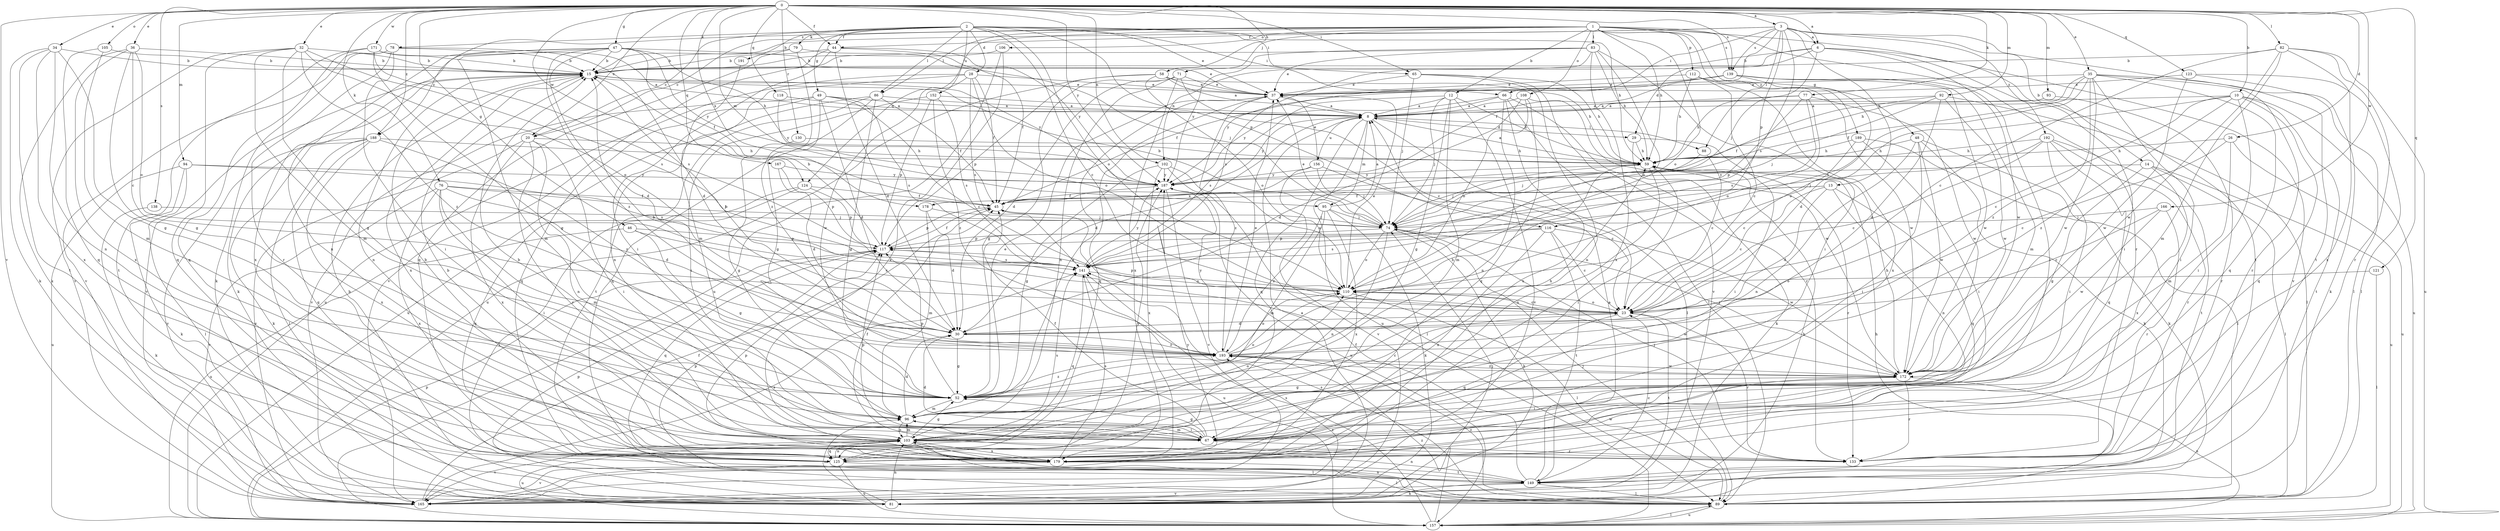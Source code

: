 strict digraph  {
0;
1;
2;
3;
6;
8;
10;
12;
13;
14;
15;
20;
23;
26;
28;
29;
30;
32;
34;
35;
36;
37;
44;
45;
46;
47;
48;
49;
52;
58;
59;
65;
66;
67;
71;
74;
76;
77;
78;
79;
81;
82;
83;
86;
88;
89;
92;
93;
94;
95;
96;
102;
103;
105;
106;
108;
110;
112;
116;
117;
118;
121;
123;
124;
125;
130;
133;
138;
139;
141;
149;
152;
156;
157;
165;
166;
167;
171;
172;
178;
179;
187;
188;
189;
191;
192;
193;
0 -> 3  [label=a];
0 -> 6  [label=a];
0 -> 10  [label=b];
0 -> 20  [label=c];
0 -> 26  [label=d];
0 -> 32  [label=e];
0 -> 34  [label=e];
0 -> 35  [label=e];
0 -> 36  [label=e];
0 -> 44  [label=f];
0 -> 46  [label=g];
0 -> 47  [label=g];
0 -> 58  [label=h];
0 -> 65  [label=i];
0 -> 76  [label=k];
0 -> 77  [label=k];
0 -> 82  [label=l];
0 -> 92  [label=m];
0 -> 93  [label=m];
0 -> 94  [label=m];
0 -> 95  [label=m];
0 -> 102  [label=n];
0 -> 105  [label=o];
0 -> 118  [label=q];
0 -> 121  [label=q];
0 -> 123  [label=q];
0 -> 124  [label=q];
0 -> 130  [label=r];
0 -> 138  [label=s];
0 -> 139  [label=s];
0 -> 165  [label=v];
0 -> 166  [label=w];
0 -> 167  [label=w];
0 -> 171  [label=w];
0 -> 178  [label=x];
0 -> 187  [label=y];
0 -> 188  [label=z];
1 -> 12  [label=b];
1 -> 20  [label=c];
1 -> 48  [label=g];
1 -> 59  [label=h];
1 -> 71  [label=j];
1 -> 83  [label=l];
1 -> 86  [label=l];
1 -> 106  [label=o];
1 -> 108  [label=o];
1 -> 110  [label=o];
1 -> 112  [label=p];
1 -> 124  [label=q];
1 -> 133  [label=r];
1 -> 139  [label=s];
1 -> 149  [label=t];
1 -> 188  [label=z];
1 -> 189  [label=z];
2 -> 20  [label=c];
2 -> 23  [label=c];
2 -> 28  [label=d];
2 -> 37  [label=e];
2 -> 44  [label=f];
2 -> 49  [label=g];
2 -> 59  [label=h];
2 -> 65  [label=i];
2 -> 66  [label=i];
2 -> 78  [label=k];
2 -> 79  [label=k];
2 -> 86  [label=l];
2 -> 110  [label=o];
2 -> 116  [label=p];
2 -> 152  [label=u];
2 -> 191  [label=z];
3 -> 6  [label=a];
3 -> 13  [label=b];
3 -> 14  [label=b];
3 -> 15  [label=b];
3 -> 44  [label=f];
3 -> 45  [label=f];
3 -> 66  [label=i];
3 -> 88  [label=l];
3 -> 116  [label=p];
3 -> 139  [label=s];
3 -> 141  [label=s];
3 -> 149  [label=t];
3 -> 192  [label=z];
6 -> 15  [label=b];
6 -> 29  [label=d];
6 -> 67  [label=i];
6 -> 74  [label=j];
6 -> 102  [label=n];
6 -> 165  [label=v];
6 -> 172  [label=w];
8 -> 29  [label=d];
8 -> 30  [label=d];
8 -> 88  [label=l];
8 -> 89  [label=l];
8 -> 95  [label=m];
8 -> 125  [label=q];
8 -> 156  [label=u];
8 -> 157  [label=u];
8 -> 187  [label=y];
10 -> 8  [label=a];
10 -> 23  [label=c];
10 -> 67  [label=i];
10 -> 110  [label=o];
10 -> 125  [label=q];
10 -> 149  [label=t];
10 -> 157  [label=u];
10 -> 193  [label=z];
12 -> 8  [label=a];
12 -> 52  [label=g];
12 -> 59  [label=h];
12 -> 74  [label=j];
12 -> 96  [label=m];
12 -> 141  [label=s];
12 -> 165  [label=v];
13 -> 23  [label=c];
13 -> 30  [label=d];
13 -> 45  [label=f];
13 -> 103  [label=n];
13 -> 125  [label=q];
13 -> 178  [label=x];
14 -> 52  [label=g];
14 -> 89  [label=l];
14 -> 157  [label=u];
14 -> 179  [label=x];
14 -> 187  [label=y];
15 -> 37  [label=e];
15 -> 81  [label=k];
15 -> 103  [label=n];
15 -> 165  [label=v];
15 -> 179  [label=x];
15 -> 187  [label=y];
20 -> 59  [label=h];
20 -> 67  [label=i];
20 -> 103  [label=n];
20 -> 133  [label=r];
20 -> 165  [label=v];
20 -> 179  [label=x];
23 -> 30  [label=d];
23 -> 110  [label=o];
23 -> 125  [label=q];
23 -> 133  [label=r];
23 -> 149  [label=t];
26 -> 23  [label=c];
26 -> 59  [label=h];
26 -> 96  [label=m];
26 -> 157  [label=u];
28 -> 37  [label=e];
28 -> 45  [label=f];
28 -> 103  [label=n];
28 -> 110  [label=o];
28 -> 141  [label=s];
28 -> 157  [label=u];
28 -> 172  [label=w];
29 -> 59  [label=h];
29 -> 67  [label=i];
29 -> 81  [label=k];
30 -> 15  [label=b];
30 -> 52  [label=g];
30 -> 193  [label=z];
32 -> 15  [label=b];
32 -> 52  [label=g];
32 -> 96  [label=m];
32 -> 110  [label=o];
32 -> 125  [label=q];
32 -> 141  [label=s];
32 -> 165  [label=v];
32 -> 193  [label=z];
34 -> 15  [label=b];
34 -> 52  [label=g];
34 -> 81  [label=k];
34 -> 103  [label=n];
34 -> 149  [label=t];
34 -> 179  [label=x];
35 -> 37  [label=e];
35 -> 45  [label=f];
35 -> 59  [label=h];
35 -> 67  [label=i];
35 -> 89  [label=l];
35 -> 125  [label=q];
35 -> 133  [label=r];
35 -> 141  [label=s];
35 -> 172  [label=w];
35 -> 193  [label=z];
36 -> 15  [label=b];
36 -> 23  [label=c];
36 -> 52  [label=g];
36 -> 81  [label=k];
36 -> 110  [label=o];
36 -> 179  [label=x];
37 -> 8  [label=a];
37 -> 125  [label=q];
37 -> 193  [label=z];
44 -> 15  [label=b];
44 -> 30  [label=d];
44 -> 45  [label=f];
44 -> 67  [label=i];
44 -> 165  [label=v];
44 -> 187  [label=y];
45 -> 74  [label=j];
45 -> 117  [label=p];
46 -> 23  [label=c];
46 -> 52  [label=g];
46 -> 117  [label=p];
46 -> 157  [label=u];
47 -> 15  [label=b];
47 -> 30  [label=d];
47 -> 37  [label=e];
47 -> 45  [label=f];
47 -> 59  [label=h];
47 -> 96  [label=m];
47 -> 103  [label=n];
47 -> 179  [label=x];
47 -> 187  [label=y];
47 -> 193  [label=z];
48 -> 59  [label=h];
48 -> 67  [label=i];
48 -> 81  [label=k];
48 -> 89  [label=l];
48 -> 103  [label=n];
48 -> 172  [label=w];
49 -> 8  [label=a];
49 -> 23  [label=c];
49 -> 30  [label=d];
49 -> 52  [label=g];
49 -> 125  [label=q];
49 -> 141  [label=s];
49 -> 165  [label=v];
52 -> 23  [label=c];
52 -> 37  [label=e];
52 -> 59  [label=h];
52 -> 96  [label=m];
52 -> 110  [label=o];
52 -> 117  [label=p];
52 -> 193  [label=z];
58 -> 8  [label=a];
58 -> 37  [label=e];
58 -> 59  [label=h];
58 -> 110  [label=o];
58 -> 117  [label=p];
58 -> 157  [label=u];
59 -> 8  [label=a];
59 -> 67  [label=i];
59 -> 74  [label=j];
59 -> 103  [label=n];
59 -> 133  [label=r];
59 -> 187  [label=y];
65 -> 37  [label=e];
65 -> 59  [label=h];
65 -> 74  [label=j];
65 -> 103  [label=n];
65 -> 165  [label=v];
66 -> 8  [label=a];
66 -> 89  [label=l];
66 -> 103  [label=n];
66 -> 133  [label=r];
66 -> 179  [label=x];
66 -> 187  [label=y];
67 -> 15  [label=b];
67 -> 30  [label=d];
67 -> 45  [label=f];
67 -> 52  [label=g];
67 -> 96  [label=m];
67 -> 117  [label=p];
67 -> 133  [label=r];
71 -> 23  [label=c];
71 -> 30  [label=d];
71 -> 37  [label=e];
71 -> 52  [label=g];
71 -> 103  [label=n];
71 -> 179  [label=x];
74 -> 15  [label=b];
74 -> 37  [label=e];
74 -> 81  [label=k];
74 -> 103  [label=n];
74 -> 110  [label=o];
74 -> 117  [label=p];
76 -> 30  [label=d];
76 -> 45  [label=f];
76 -> 67  [label=i];
76 -> 74  [label=j];
76 -> 96  [label=m];
76 -> 165  [label=v];
76 -> 179  [label=x];
77 -> 8  [label=a];
77 -> 59  [label=h];
77 -> 110  [label=o];
77 -> 117  [label=p];
77 -> 141  [label=s];
77 -> 172  [label=w];
78 -> 15  [label=b];
78 -> 30  [label=d];
78 -> 67  [label=i];
78 -> 81  [label=k];
78 -> 133  [label=r];
78 -> 165  [label=v];
79 -> 15  [label=b];
79 -> 74  [label=j];
79 -> 125  [label=q];
79 -> 193  [label=z];
81 -> 8  [label=a];
81 -> 15  [label=b];
81 -> 59  [label=h];
81 -> 74  [label=j];
81 -> 96  [label=m];
81 -> 103  [label=n];
81 -> 117  [label=p];
82 -> 15  [label=b];
82 -> 23  [label=c];
82 -> 96  [label=m];
82 -> 133  [label=r];
82 -> 157  [label=u];
82 -> 172  [label=w];
82 -> 179  [label=x];
83 -> 15  [label=b];
83 -> 37  [label=e];
83 -> 59  [label=h];
83 -> 67  [label=i];
83 -> 110  [label=o];
83 -> 141  [label=s];
83 -> 179  [label=x];
83 -> 187  [label=y];
86 -> 8  [label=a];
86 -> 45  [label=f];
86 -> 52  [label=g];
86 -> 125  [label=q];
86 -> 149  [label=t];
86 -> 157  [label=u];
88 -> 23  [label=c];
88 -> 74  [label=j];
89 -> 59  [label=h];
89 -> 74  [label=j];
89 -> 103  [label=n];
89 -> 141  [label=s];
89 -> 157  [label=u];
89 -> 193  [label=z];
92 -> 8  [label=a];
92 -> 30  [label=d];
92 -> 45  [label=f];
92 -> 74  [label=j];
92 -> 89  [label=l];
92 -> 172  [label=w];
93 -> 8  [label=a];
93 -> 133  [label=r];
94 -> 81  [label=k];
94 -> 89  [label=l];
94 -> 141  [label=s];
94 -> 157  [label=u];
94 -> 187  [label=y];
95 -> 8  [label=a];
95 -> 74  [label=j];
95 -> 81  [label=k];
95 -> 96  [label=m];
95 -> 179  [label=x];
95 -> 193  [label=z];
96 -> 30  [label=d];
96 -> 37  [label=e];
96 -> 67  [label=i];
96 -> 103  [label=n];
102 -> 52  [label=g];
102 -> 89  [label=l];
102 -> 110  [label=o];
102 -> 179  [label=x];
102 -> 187  [label=y];
103 -> 15  [label=b];
103 -> 52  [label=g];
103 -> 89  [label=l];
103 -> 96  [label=m];
103 -> 110  [label=o];
103 -> 125  [label=q];
103 -> 141  [label=s];
103 -> 157  [label=u];
103 -> 165  [label=v];
103 -> 179  [label=x];
105 -> 15  [label=b];
105 -> 96  [label=m];
105 -> 125  [label=q];
106 -> 15  [label=b];
106 -> 157  [label=u];
106 -> 179  [label=x];
108 -> 8  [label=a];
108 -> 30  [label=d];
108 -> 110  [label=o];
108 -> 125  [label=q];
108 -> 172  [label=w];
110 -> 23  [label=c];
110 -> 37  [label=e];
110 -> 89  [label=l];
110 -> 117  [label=p];
110 -> 172  [label=w];
112 -> 23  [label=c];
112 -> 37  [label=e];
112 -> 59  [label=h];
112 -> 172  [label=w];
112 -> 179  [label=x];
116 -> 23  [label=c];
116 -> 117  [label=p];
116 -> 141  [label=s];
116 -> 149  [label=t];
116 -> 172  [label=w];
116 -> 179  [label=x];
117 -> 15  [label=b];
117 -> 45  [label=f];
117 -> 125  [label=q];
117 -> 141  [label=s];
118 -> 8  [label=a];
118 -> 187  [label=y];
121 -> 89  [label=l];
121 -> 110  [label=o];
123 -> 37  [label=e];
123 -> 81  [label=k];
123 -> 89  [label=l];
123 -> 172  [label=w];
124 -> 45  [label=f];
124 -> 89  [label=l];
124 -> 117  [label=p];
124 -> 125  [label=q];
125 -> 89  [label=l];
125 -> 103  [label=n];
125 -> 157  [label=u];
125 -> 187  [label=y];
130 -> 52  [label=g];
130 -> 59  [label=h];
133 -> 45  [label=f];
133 -> 74  [label=j];
138 -> 74  [label=j];
138 -> 81  [label=k];
139 -> 30  [label=d];
139 -> 37  [label=e];
139 -> 45  [label=f];
139 -> 67  [label=i];
139 -> 96  [label=m];
139 -> 172  [label=w];
139 -> 187  [label=y];
141 -> 110  [label=o];
141 -> 125  [label=q];
141 -> 157  [label=u];
141 -> 187  [label=y];
149 -> 8  [label=a];
149 -> 23  [label=c];
149 -> 45  [label=f];
149 -> 81  [label=k];
149 -> 89  [label=l];
149 -> 103  [label=n];
149 -> 117  [label=p];
149 -> 165  [label=v];
152 -> 8  [label=a];
152 -> 67  [label=i];
152 -> 117  [label=p];
152 -> 141  [label=s];
152 -> 193  [label=z];
156 -> 23  [label=c];
156 -> 37  [label=e];
156 -> 74  [label=j];
156 -> 165  [label=v];
156 -> 187  [label=y];
157 -> 89  [label=l];
157 -> 117  [label=p];
157 -> 141  [label=s];
157 -> 193  [label=z];
165 -> 45  [label=f];
165 -> 141  [label=s];
165 -> 187  [label=y];
165 -> 193  [label=z];
166 -> 23  [label=c];
166 -> 74  [label=j];
166 -> 133  [label=r];
166 -> 172  [label=w];
167 -> 30  [label=d];
167 -> 117  [label=p];
167 -> 187  [label=y];
171 -> 8  [label=a];
171 -> 15  [label=b];
171 -> 52  [label=g];
171 -> 125  [label=q];
171 -> 141  [label=s];
171 -> 149  [label=t];
172 -> 52  [label=g];
172 -> 59  [label=h];
172 -> 67  [label=i];
172 -> 74  [label=j];
172 -> 133  [label=r];
172 -> 157  [label=u];
172 -> 193  [label=z];
178 -> 30  [label=d];
178 -> 74  [label=j];
178 -> 96  [label=m];
179 -> 15  [label=b];
179 -> 117  [label=p];
179 -> 141  [label=s];
179 -> 149  [label=t];
179 -> 165  [label=v];
179 -> 172  [label=w];
187 -> 45  [label=f];
187 -> 157  [label=u];
187 -> 165  [label=v];
188 -> 59  [label=h];
188 -> 81  [label=k];
188 -> 89  [label=l];
188 -> 125  [label=q];
188 -> 165  [label=v];
188 -> 179  [label=x];
188 -> 193  [label=z];
189 -> 23  [label=c];
189 -> 59  [label=h];
189 -> 67  [label=i];
189 -> 81  [label=k];
191 -> 96  [label=m];
192 -> 23  [label=c];
192 -> 59  [label=h];
192 -> 67  [label=i];
192 -> 74  [label=j];
192 -> 125  [label=q];
192 -> 133  [label=r];
192 -> 149  [label=t];
193 -> 15  [label=b];
193 -> 37  [label=e];
193 -> 59  [label=h];
193 -> 110  [label=o];
193 -> 172  [label=w];
193 -> 187  [label=y];
}
